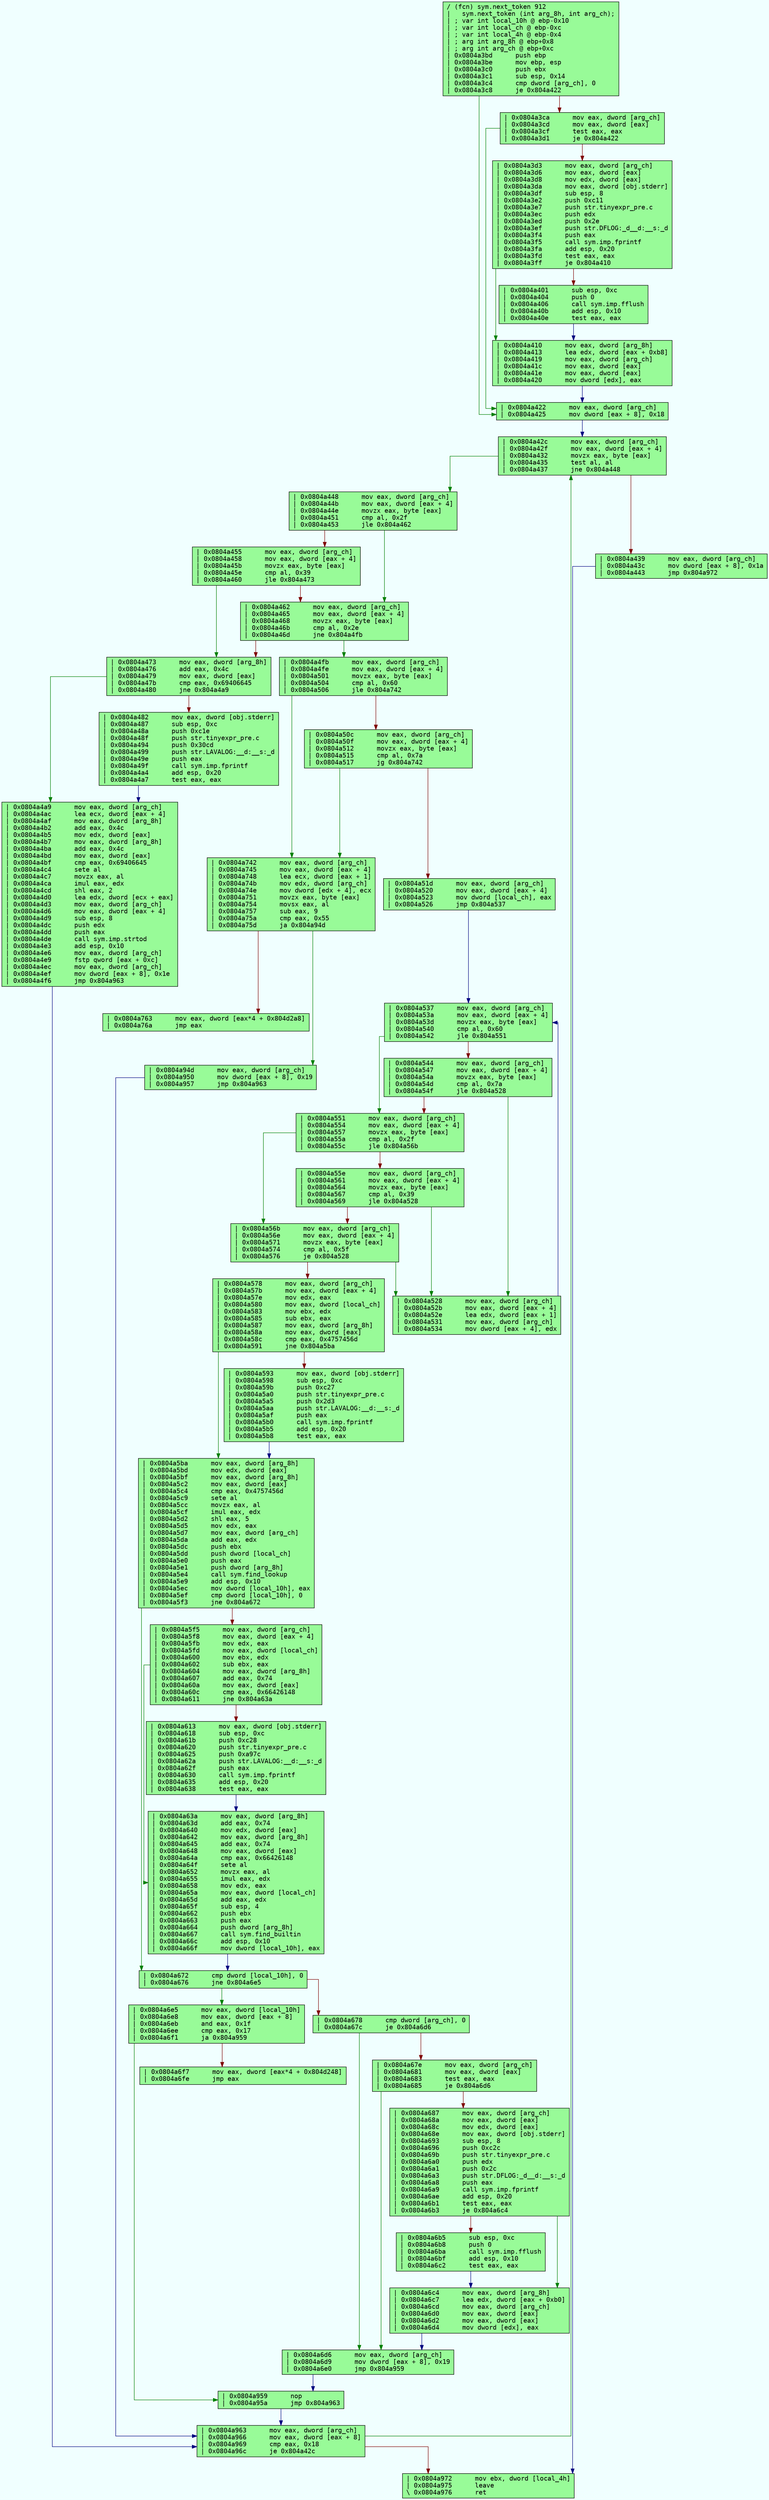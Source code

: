 digraph code {
	graph [bgcolor=azure fontsize=8 fontname="Courier" splines="ortho"];
	node [fillcolor=gray style=filled shape=box];
	edge [arrowhead="normal"];
	"0x0804a3bd" -> "0x0804a422" [color="#007f00"];
	"0x0804a3bd" -> "0x0804a3ca" [color="#7f0000"];
	"0x0804a3bd" [URL="sym.next_token/0x0804a3bd", fillcolor="palegreen",color="black", fontname="Courier",label="/ (fcn) sym.next_token 912\l|   sym.next_token (int arg_8h, int arg_ch);\l| ; var int local_10h @ ebp-0x10\l| ; var int local_ch @ ebp-0xc\l| ; var int local_4h @ ebp-0x4\l| ; arg int arg_8h @ ebp+0x8\l| ; arg int arg_ch @ ebp+0xc\l| 0x0804a3bd      push ebp\l| 0x0804a3be      mov ebp, esp\l| 0x0804a3c0      push ebx\l| 0x0804a3c1      sub esp, 0x14\l| 0x0804a3c4      cmp dword [arg_ch], 0\l| 0x0804a3c8      je 0x804a422\l"]
	"0x0804a3ca" -> "0x0804a422" [color="#007f00"];
	"0x0804a3ca" -> "0x0804a3d3" [color="#7f0000"];
	"0x0804a3ca" [URL="sym.next_token/0x0804a3ca", fillcolor="palegreen",color="black", fontname="Courier",label="| 0x0804a3ca      mov eax, dword [arg_ch]\l| 0x0804a3cd      mov eax, dword [eax]\l| 0x0804a3cf      test eax, eax\l| 0x0804a3d1      je 0x804a422\l"]
	"0x0804a3d3" -> "0x0804a410" [color="#007f00"];
	"0x0804a3d3" -> "0x0804a401" [color="#7f0000"];
	"0x0804a3d3" [URL="sym.next_token/0x0804a3d3", fillcolor="palegreen",color="black", fontname="Courier",label="| 0x0804a3d3      mov eax, dword [arg_ch]\l| 0x0804a3d6      mov eax, dword [eax]\l| 0x0804a3d8      mov edx, dword [eax]\l| 0x0804a3da      mov eax, dword [obj.stderr]\l| 0x0804a3df      sub esp, 8\l| 0x0804a3e2      push 0xc11\l| 0x0804a3e7      push str.tinyexpr_pre.c\l| 0x0804a3ec      push edx\l| 0x0804a3ed      push 0x2e\l| 0x0804a3ef      push str.DFLOG:_d__d:__s:_d\l| 0x0804a3f4      push eax\l| 0x0804a3f5      call sym.imp.fprintf\l| 0x0804a3fa      add esp, 0x20\l| 0x0804a3fd      test eax, eax\l| 0x0804a3ff      je 0x804a410\l"]
	"0x0804a401" -> "0x0804a410" [color="#00007f"];
	"0x0804a401" [URL="sym.next_token/0x0804a401", fillcolor="palegreen",color="black", fontname="Courier",label="| 0x0804a401      sub esp, 0xc\l| 0x0804a404      push 0\l| 0x0804a406      call sym.imp.fflush\l| 0x0804a40b      add esp, 0x10\l| 0x0804a40e      test eax, eax\l"]
	"0x0804a410" -> "0x0804a422" [color="#00007f"];
	"0x0804a410" [URL="sym.next_token/0x0804a410", fillcolor="palegreen",color="black", fontname="Courier",label="| 0x0804a410      mov eax, dword [arg_8h]\l| 0x0804a413      lea edx, dword [eax + 0xb8]\l| 0x0804a419      mov eax, dword [arg_ch]\l| 0x0804a41c      mov eax, dword [eax]\l| 0x0804a41e      mov eax, dword [eax]\l| 0x0804a420      mov dword [edx], eax\l"]
	"0x0804a422" -> "0x0804a42c" [color="#00007f"];
	"0x0804a422" [URL="sym.next_token/0x0804a422", fillcolor="palegreen",color="black", fontname="Courier",label="| 0x0804a422      mov eax, dword [arg_ch]\l| 0x0804a425      mov dword [eax + 8], 0x18\l"]
	"0x0804a42c" -> "0x0804a448" [color="#007f00"];
	"0x0804a42c" -> "0x0804a439" [color="#7f0000"];
	"0x0804a42c" [URL="sym.next_token/0x0804a42c", fillcolor="palegreen",color="black", fontname="Courier",label="| 0x0804a42c      mov eax, dword [arg_ch]\l| 0x0804a42f      mov eax, dword [eax + 4]\l| 0x0804a432      movzx eax, byte [eax]\l| 0x0804a435      test al, al\l| 0x0804a437      jne 0x804a448\l"]
	"0x0804a439" -> "0x0804a972" [color="#00007f"];
	"0x0804a439" [URL="sym.next_token/0x0804a439", fillcolor="palegreen",color="black", fontname="Courier",label="| 0x0804a439      mov eax, dword [arg_ch]\l| 0x0804a43c      mov dword [eax + 8], 0x1a\l| 0x0804a443      jmp 0x804a972\l"]
	"0x0804a448" -> "0x0804a462" [color="#007f00"];
	"0x0804a448" -> "0x0804a455" [color="#7f0000"];
	"0x0804a448" [URL="sym.next_token/0x0804a448", fillcolor="palegreen",color="black", fontname="Courier",label="| 0x0804a448      mov eax, dword [arg_ch]\l| 0x0804a44b      mov eax, dword [eax + 4]\l| 0x0804a44e      movzx eax, byte [eax]\l| 0x0804a451      cmp al, 0x2f\l| 0x0804a453      jle 0x804a462\l"]
	"0x0804a455" -> "0x0804a473" [color="#007f00"];
	"0x0804a455" -> "0x0804a462" [color="#7f0000"];
	"0x0804a455" [URL="sym.next_token/0x0804a455", fillcolor="palegreen",color="black", fontname="Courier",label="| 0x0804a455      mov eax, dword [arg_ch]\l| 0x0804a458      mov eax, dword [eax + 4]\l| 0x0804a45b      movzx eax, byte [eax]\l| 0x0804a45e      cmp al, 0x39\l| 0x0804a460      jle 0x804a473\l"]
	"0x0804a462" -> "0x0804a4fb" [color="#007f00"];
	"0x0804a462" -> "0x0804a473" [color="#7f0000"];
	"0x0804a462" [URL="sym.next_token/0x0804a462", fillcolor="palegreen",color="black", fontname="Courier",label="| 0x0804a462      mov eax, dword [arg_ch]\l| 0x0804a465      mov eax, dword [eax + 4]\l| 0x0804a468      movzx eax, byte [eax]\l| 0x0804a46b      cmp al, 0x2e\l| 0x0804a46d      jne 0x804a4fb\l"]
	"0x0804a473" -> "0x0804a4a9" [color="#007f00"];
	"0x0804a473" -> "0x0804a482" [color="#7f0000"];
	"0x0804a473" [URL="sym.next_token/0x0804a473", fillcolor="palegreen",color="black", fontname="Courier",label="| 0x0804a473      mov eax, dword [arg_8h]\l| 0x0804a476      add eax, 0x4c\l| 0x0804a479      mov eax, dword [eax]\l| 0x0804a47b      cmp eax, 0x69406645\l| 0x0804a480      jne 0x804a4a9\l"]
	"0x0804a482" -> "0x0804a4a9" [color="#00007f"];
	"0x0804a482" [URL="sym.next_token/0x0804a482", fillcolor="palegreen",color="black", fontname="Courier",label="| 0x0804a482      mov eax, dword [obj.stderr]\l| 0x0804a487      sub esp, 0xc\l| 0x0804a48a      push 0xc1e\l| 0x0804a48f      push str.tinyexpr_pre.c\l| 0x0804a494      push 0x30cd\l| 0x0804a499      push str.LAVALOG:__d:__s:_d\l| 0x0804a49e      push eax\l| 0x0804a49f      call sym.imp.fprintf\l| 0x0804a4a4      add esp, 0x20\l| 0x0804a4a7      test eax, eax\l"]
	"0x0804a4a9" -> "0x0804a963" [color="#00007f"];
	"0x0804a4a9" [URL="sym.next_token/0x0804a4a9", fillcolor="palegreen",color="black", fontname="Courier",label="| 0x0804a4a9      mov eax, dword [arg_ch]\l| 0x0804a4ac      lea ecx, dword [eax + 4]\l| 0x0804a4af      mov eax, dword [arg_8h]\l| 0x0804a4b2      add eax, 0x4c\l| 0x0804a4b5      mov edx, dword [eax]\l| 0x0804a4b7      mov eax, dword [arg_8h]\l| 0x0804a4ba      add eax, 0x4c\l| 0x0804a4bd      mov eax, dword [eax]\l| 0x0804a4bf      cmp eax, 0x69406645\l| 0x0804a4c4      sete al\l| 0x0804a4c7      movzx eax, al\l| 0x0804a4ca      imul eax, edx\l| 0x0804a4cd      shl eax, 2\l| 0x0804a4d0      lea edx, dword [ecx + eax]\l| 0x0804a4d3      mov eax, dword [arg_ch]\l| 0x0804a4d6      mov eax, dword [eax + 4]\l| 0x0804a4d9      sub esp, 8\l| 0x0804a4dc      push edx\l| 0x0804a4dd      push eax\l| 0x0804a4de      call sym.imp.strtod\l| 0x0804a4e3      add esp, 0x10\l| 0x0804a4e6      mov eax, dword [arg_ch]\l| 0x0804a4e9      fstp qword [eax + 0xc]\l| 0x0804a4ec      mov eax, dword [arg_ch]\l| 0x0804a4ef      mov dword [eax + 8], 0x1e\l| 0x0804a4f6      jmp 0x804a963\l"]
	"0x0804a4fb" -> "0x0804a742" [color="#007f00"];
	"0x0804a4fb" -> "0x0804a50c" [color="#7f0000"];
	"0x0804a4fb" [URL="sym.next_token/0x0804a4fb", fillcolor="palegreen",color="black", fontname="Courier",label="| 0x0804a4fb      mov eax, dword [arg_ch]\l| 0x0804a4fe      mov eax, dword [eax + 4]\l| 0x0804a501      movzx eax, byte [eax]\l| 0x0804a504      cmp al, 0x60\l| 0x0804a506      jle 0x804a742\l"]
	"0x0804a50c" -> "0x0804a742" [color="#007f00"];
	"0x0804a50c" -> "0x0804a51d" [color="#7f0000"];
	"0x0804a50c" [URL="sym.next_token/0x0804a50c", fillcolor="palegreen",color="black", fontname="Courier",label="| 0x0804a50c      mov eax, dword [arg_ch]\l| 0x0804a50f      mov eax, dword [eax + 4]\l| 0x0804a512      movzx eax, byte [eax]\l| 0x0804a515      cmp al, 0x7a\l| 0x0804a517      jg 0x804a742\l"]
	"0x0804a51d" -> "0x0804a537" [color="#00007f"];
	"0x0804a51d" [URL="sym.next_token/0x0804a51d", fillcolor="palegreen",color="black", fontname="Courier",label="| 0x0804a51d      mov eax, dword [arg_ch]\l| 0x0804a520      mov eax, dword [eax + 4]\l| 0x0804a523      mov dword [local_ch], eax\l| 0x0804a526      jmp 0x804a537\l"]
	"0x0804a528" -> "0x0804a537" [color="#00007f"];
	"0x0804a528" [URL="sym.next_token/0x0804a528", fillcolor="palegreen",color="black", fontname="Courier",label="| 0x0804a528      mov eax, dword [arg_ch]\l| 0x0804a52b      mov eax, dword [eax + 4]\l| 0x0804a52e      lea edx, dword [eax + 1]\l| 0x0804a531      mov eax, dword [arg_ch]\l| 0x0804a534      mov dword [eax + 4], edx\l"]
	"0x0804a537" -> "0x0804a551" [color="#007f00"];
	"0x0804a537" -> "0x0804a544" [color="#7f0000"];
	"0x0804a537" [URL="sym.next_token/0x0804a537", fillcolor="palegreen",color="black", fontname="Courier",label="| 0x0804a537      mov eax, dword [arg_ch]\l| 0x0804a53a      mov eax, dword [eax + 4]\l| 0x0804a53d      movzx eax, byte [eax]\l| 0x0804a540      cmp al, 0x60\l| 0x0804a542      jle 0x804a551\l"]
	"0x0804a544" -> "0x0804a528" [color="#007f00"];
	"0x0804a544" -> "0x0804a551" [color="#7f0000"];
	"0x0804a544" [URL="sym.next_token/0x0804a544", fillcolor="palegreen",color="black", fontname="Courier",label="| 0x0804a544      mov eax, dword [arg_ch]\l| 0x0804a547      mov eax, dword [eax + 4]\l| 0x0804a54a      movzx eax, byte [eax]\l| 0x0804a54d      cmp al, 0x7a\l| 0x0804a54f      jle 0x804a528\l"]
	"0x0804a551" -> "0x0804a56b" [color="#007f00"];
	"0x0804a551" -> "0x0804a55e" [color="#7f0000"];
	"0x0804a551" [URL="sym.next_token/0x0804a551", fillcolor="palegreen",color="black", fontname="Courier",label="| 0x0804a551      mov eax, dword [arg_ch]\l| 0x0804a554      mov eax, dword [eax + 4]\l| 0x0804a557      movzx eax, byte [eax]\l| 0x0804a55a      cmp al, 0x2f\l| 0x0804a55c      jle 0x804a56b\l"]
	"0x0804a55e" -> "0x0804a528" [color="#007f00"];
	"0x0804a55e" -> "0x0804a56b" [color="#7f0000"];
	"0x0804a55e" [URL="sym.next_token/0x0804a55e", fillcolor="palegreen",color="black", fontname="Courier",label="| 0x0804a55e      mov eax, dword [arg_ch]\l| 0x0804a561      mov eax, dword [eax + 4]\l| 0x0804a564      movzx eax, byte [eax]\l| 0x0804a567      cmp al, 0x39\l| 0x0804a569      jle 0x804a528\l"]
	"0x0804a56b" -> "0x0804a528" [color="#007f00"];
	"0x0804a56b" -> "0x0804a578" [color="#7f0000"];
	"0x0804a56b" [URL="sym.next_token/0x0804a56b", fillcolor="palegreen",color="black", fontname="Courier",label="| 0x0804a56b      mov eax, dword [arg_ch]\l| 0x0804a56e      mov eax, dword [eax + 4]\l| 0x0804a571      movzx eax, byte [eax]\l| 0x0804a574      cmp al, 0x5f\l| 0x0804a576      je 0x804a528\l"]
	"0x0804a578" -> "0x0804a5ba" [color="#007f00"];
	"0x0804a578" -> "0x0804a593" [color="#7f0000"];
	"0x0804a578" [URL="sym.next_token/0x0804a578", fillcolor="palegreen",color="black", fontname="Courier",label="| 0x0804a578      mov eax, dword [arg_ch]\l| 0x0804a57b      mov eax, dword [eax + 4]\l| 0x0804a57e      mov edx, eax\l| 0x0804a580      mov eax, dword [local_ch]\l| 0x0804a583      mov ebx, edx\l| 0x0804a585      sub ebx, eax\l| 0x0804a587      mov eax, dword [arg_8h]\l| 0x0804a58a      mov eax, dword [eax]\l| 0x0804a58c      cmp eax, 0x4757456d\l| 0x0804a591      jne 0x804a5ba\l"]
	"0x0804a593" -> "0x0804a5ba" [color="#00007f"];
	"0x0804a593" [URL="sym.next_token/0x0804a593", fillcolor="palegreen",color="black", fontname="Courier",label="| 0x0804a593      mov eax, dword [obj.stderr]\l| 0x0804a598      sub esp, 0xc\l| 0x0804a59b      push 0xc27\l| 0x0804a5a0      push str.tinyexpr_pre.c\l| 0x0804a5a5      push 0x2d3\l| 0x0804a5aa      push str.LAVALOG:__d:__s:_d\l| 0x0804a5af      push eax\l| 0x0804a5b0      call sym.imp.fprintf\l| 0x0804a5b5      add esp, 0x20\l| 0x0804a5b8      test eax, eax\l"]
	"0x0804a5ba" -> "0x0804a672" [color="#007f00"];
	"0x0804a5ba" -> "0x0804a5f5" [color="#7f0000"];
	"0x0804a5ba" [URL="sym.next_token/0x0804a5ba", fillcolor="palegreen",color="black", fontname="Courier",label="| 0x0804a5ba      mov eax, dword [arg_8h]\l| 0x0804a5bd      mov edx, dword [eax]\l| 0x0804a5bf      mov eax, dword [arg_8h]\l| 0x0804a5c2      mov eax, dword [eax]\l| 0x0804a5c4      cmp eax, 0x4757456d\l| 0x0804a5c9      sete al\l| 0x0804a5cc      movzx eax, al\l| 0x0804a5cf      imul eax, edx\l| 0x0804a5d2      shl eax, 5\l| 0x0804a5d5      mov edx, eax\l| 0x0804a5d7      mov eax, dword [arg_ch]\l| 0x0804a5da      add eax, edx\l| 0x0804a5dc      push ebx\l| 0x0804a5dd      push dword [local_ch]\l| 0x0804a5e0      push eax\l| 0x0804a5e1      push dword [arg_8h]\l| 0x0804a5e4      call sym.find_lookup\l| 0x0804a5e9      add esp, 0x10\l| 0x0804a5ec      mov dword [local_10h], eax\l| 0x0804a5ef      cmp dword [local_10h], 0\l| 0x0804a5f3      jne 0x804a672\l"]
	"0x0804a5f5" -> "0x0804a63a" [color="#007f00"];
	"0x0804a5f5" -> "0x0804a613" [color="#7f0000"];
	"0x0804a5f5" [URL="sym.next_token/0x0804a5f5", fillcolor="palegreen",color="black", fontname="Courier",label="| 0x0804a5f5      mov eax, dword [arg_ch]\l| 0x0804a5f8      mov eax, dword [eax + 4]\l| 0x0804a5fb      mov edx, eax\l| 0x0804a5fd      mov eax, dword [local_ch]\l| 0x0804a600      mov ebx, edx\l| 0x0804a602      sub ebx, eax\l| 0x0804a604      mov eax, dword [arg_8h]\l| 0x0804a607      add eax, 0x74\l| 0x0804a60a      mov eax, dword [eax]\l| 0x0804a60c      cmp eax, 0x66426148\l| 0x0804a611      jne 0x804a63a\l"]
	"0x0804a613" -> "0x0804a63a" [color="#00007f"];
	"0x0804a613" [URL="sym.next_token/0x0804a613", fillcolor="palegreen",color="black", fontname="Courier",label="| 0x0804a613      mov eax, dword [obj.stderr]\l| 0x0804a618      sub esp, 0xc\l| 0x0804a61b      push 0xc28\l| 0x0804a620      push str.tinyexpr_pre.c\l| 0x0804a625      push 0xa97c\l| 0x0804a62a      push str.LAVALOG:__d:__s:_d\l| 0x0804a62f      push eax\l| 0x0804a630      call sym.imp.fprintf\l| 0x0804a635      add esp, 0x20\l| 0x0804a638      test eax, eax\l"]
	"0x0804a63a" -> "0x0804a672" [color="#00007f"];
	"0x0804a63a" [URL="sym.next_token/0x0804a63a", fillcolor="palegreen",color="black", fontname="Courier",label="| 0x0804a63a      mov eax, dword [arg_8h]\l| 0x0804a63d      add eax, 0x74\l| 0x0804a640      mov edx, dword [eax]\l| 0x0804a642      mov eax, dword [arg_8h]\l| 0x0804a645      add eax, 0x74\l| 0x0804a648      mov eax, dword [eax]\l| 0x0804a64a      cmp eax, 0x66426148\l| 0x0804a64f      sete al\l| 0x0804a652      movzx eax, al\l| 0x0804a655      imul eax, edx\l| 0x0804a658      mov edx, eax\l| 0x0804a65a      mov eax, dword [local_ch]\l| 0x0804a65d      add eax, edx\l| 0x0804a65f      sub esp, 4\l| 0x0804a662      push ebx\l| 0x0804a663      push eax\l| 0x0804a664      push dword [arg_8h]\l| 0x0804a667      call sym.find_builtin\l| 0x0804a66c      add esp, 0x10\l| 0x0804a66f      mov dword [local_10h], eax\l"]
	"0x0804a672" -> "0x0804a6e5" [color="#007f00"];
	"0x0804a672" -> "0x0804a678" [color="#7f0000"];
	"0x0804a672" [URL="sym.next_token/0x0804a672", fillcolor="palegreen",color="black", fontname="Courier",label="| 0x0804a672      cmp dword [local_10h], 0\l| 0x0804a676      jne 0x804a6e5\l"]
	"0x0804a678" -> "0x0804a6d6" [color="#007f00"];
	"0x0804a678" -> "0x0804a67e" [color="#7f0000"];
	"0x0804a678" [URL="sym.next_token/0x0804a678", fillcolor="palegreen",color="black", fontname="Courier",label="| 0x0804a678      cmp dword [arg_ch], 0\l| 0x0804a67c      je 0x804a6d6\l"]
	"0x0804a67e" -> "0x0804a6d6" [color="#007f00"];
	"0x0804a67e" -> "0x0804a687" [color="#7f0000"];
	"0x0804a67e" [URL="sym.next_token/0x0804a67e", fillcolor="palegreen",color="black", fontname="Courier",label="| 0x0804a67e      mov eax, dword [arg_ch]\l| 0x0804a681      mov eax, dword [eax]\l| 0x0804a683      test eax, eax\l| 0x0804a685      je 0x804a6d6\l"]
	"0x0804a687" -> "0x0804a6c4" [color="#007f00"];
	"0x0804a687" -> "0x0804a6b5" [color="#7f0000"];
	"0x0804a687" [URL="sym.next_token/0x0804a687", fillcolor="palegreen",color="black", fontname="Courier",label="| 0x0804a687      mov eax, dword [arg_ch]\l| 0x0804a68a      mov eax, dword [eax]\l| 0x0804a68c      mov edx, dword [eax]\l| 0x0804a68e      mov eax, dword [obj.stderr]\l| 0x0804a693      sub esp, 8\l| 0x0804a696      push 0xc2c\l| 0x0804a69b      push str.tinyexpr_pre.c\l| 0x0804a6a0      push edx\l| 0x0804a6a1      push 0x2c\l| 0x0804a6a3      push str.DFLOG:_d__d:__s:_d\l| 0x0804a6a8      push eax\l| 0x0804a6a9      call sym.imp.fprintf\l| 0x0804a6ae      add esp, 0x20\l| 0x0804a6b1      test eax, eax\l| 0x0804a6b3      je 0x804a6c4\l"]
	"0x0804a6b5" -> "0x0804a6c4" [color="#00007f"];
	"0x0804a6b5" [URL="sym.next_token/0x0804a6b5", fillcolor="palegreen",color="black", fontname="Courier",label="| 0x0804a6b5      sub esp, 0xc\l| 0x0804a6b8      push 0\l| 0x0804a6ba      call sym.imp.fflush\l| 0x0804a6bf      add esp, 0x10\l| 0x0804a6c2      test eax, eax\l"]
	"0x0804a6c4" -> "0x0804a6d6" [color="#00007f"];
	"0x0804a6c4" [URL="sym.next_token/0x0804a6c4", fillcolor="palegreen",color="black", fontname="Courier",label="| 0x0804a6c4      mov eax, dword [arg_8h]\l| 0x0804a6c7      lea edx, dword [eax + 0xb0]\l| 0x0804a6cd      mov eax, dword [arg_ch]\l| 0x0804a6d0      mov eax, dword [eax]\l| 0x0804a6d2      mov eax, dword [eax]\l| 0x0804a6d4      mov dword [edx], eax\l"]
	"0x0804a6d6" -> "0x0804a959" [color="#00007f"];
	"0x0804a6d6" [URL="sym.next_token/0x0804a6d6", fillcolor="palegreen",color="black", fontname="Courier",label="| 0x0804a6d6      mov eax, dword [arg_ch]\l| 0x0804a6d9      mov dword [eax + 8], 0x19\l| 0x0804a6e0      jmp 0x804a959\l"]
	"0x0804a6e5" -> "0x0804a959" [color="#007f00"];
	"0x0804a6e5" -> "0x0804a6f7" [color="#7f0000"];
	"0x0804a6e5" [URL="sym.next_token/0x0804a6e5", fillcolor="palegreen",color="black", fontname="Courier",label="| 0x0804a6e5      mov eax, dword [local_10h]\l| 0x0804a6e8      mov eax, dword [eax + 8]\l| 0x0804a6eb      and eax, 0x1f\l| 0x0804a6ee      cmp eax, 0x17\l| 0x0804a6f1      ja 0x804a959\l"]
	"0x0804a6f7" [URL="sym.next_token/0x0804a6f7", fillcolor="palegreen",color="black", fontname="Courier",label="| 0x0804a6f7      mov eax, dword [eax*4 + 0x804d248]\l| 0x0804a6fe      jmp eax\l"]
	"0x0804a742" -> "0x0804a94d" [color="#007f00"];
	"0x0804a742" -> "0x0804a763" [color="#7f0000"];
	"0x0804a742" [URL="sym.next_token/0x0804a742", fillcolor="palegreen",color="black", fontname="Courier",label="| 0x0804a742      mov eax, dword [arg_ch]\l| 0x0804a745      mov eax, dword [eax + 4]\l| 0x0804a748      lea ecx, dword [eax + 1]\l| 0x0804a74b      mov edx, dword [arg_ch]\l| 0x0804a74e      mov dword [edx + 4], ecx\l| 0x0804a751      movzx eax, byte [eax]\l| 0x0804a754      movsx eax, al\l| 0x0804a757      sub eax, 9\l| 0x0804a75a      cmp eax, 0x55\l| 0x0804a75d      ja 0x804a94d\l"]
	"0x0804a763" [URL="sym.next_token/0x0804a763", fillcolor="palegreen",color="black", fontname="Courier",label="| 0x0804a763      mov eax, dword [eax*4 + 0x804d2a8]\l| 0x0804a76a      jmp eax\l"]
	"0x0804a94d" -> "0x0804a963" [color="#00007f"];
	"0x0804a94d" [URL="sym.next_token/0x0804a94d", fillcolor="palegreen",color="black", fontname="Courier",label="| 0x0804a94d      mov eax, dword [arg_ch]\l| 0x0804a950      mov dword [eax + 8], 0x19\l| 0x0804a957      jmp 0x804a963\l"]
	"0x0804a959" -> "0x0804a963" [color="#00007f"];
	"0x0804a959" [URL="sym.next_token/0x0804a959", fillcolor="palegreen",color="black", fontname="Courier",label="| 0x0804a959      nop\l| 0x0804a95a      jmp 0x804a963\l"]
	"0x0804a963" -> "0x0804a42c" [color="#007f00"];
	"0x0804a963" -> "0x0804a972" [color="#7f0000"];
	"0x0804a963" [URL="sym.next_token/0x0804a963", fillcolor="palegreen",color="black", fontname="Courier",label="| 0x0804a963      mov eax, dword [arg_ch]\l| 0x0804a966      mov eax, dword [eax + 8]\l| 0x0804a969      cmp eax, 0x18\l| 0x0804a96c      je 0x804a42c\l"]
	"0x0804a972" [URL="sym.next_token/0x0804a972", fillcolor="palegreen",color="black", fontname="Courier",label="| 0x0804a972      mov ebx, dword [local_4h]\l| 0x0804a975      leave\l\\ 0x0804a976      ret\l"]
}
